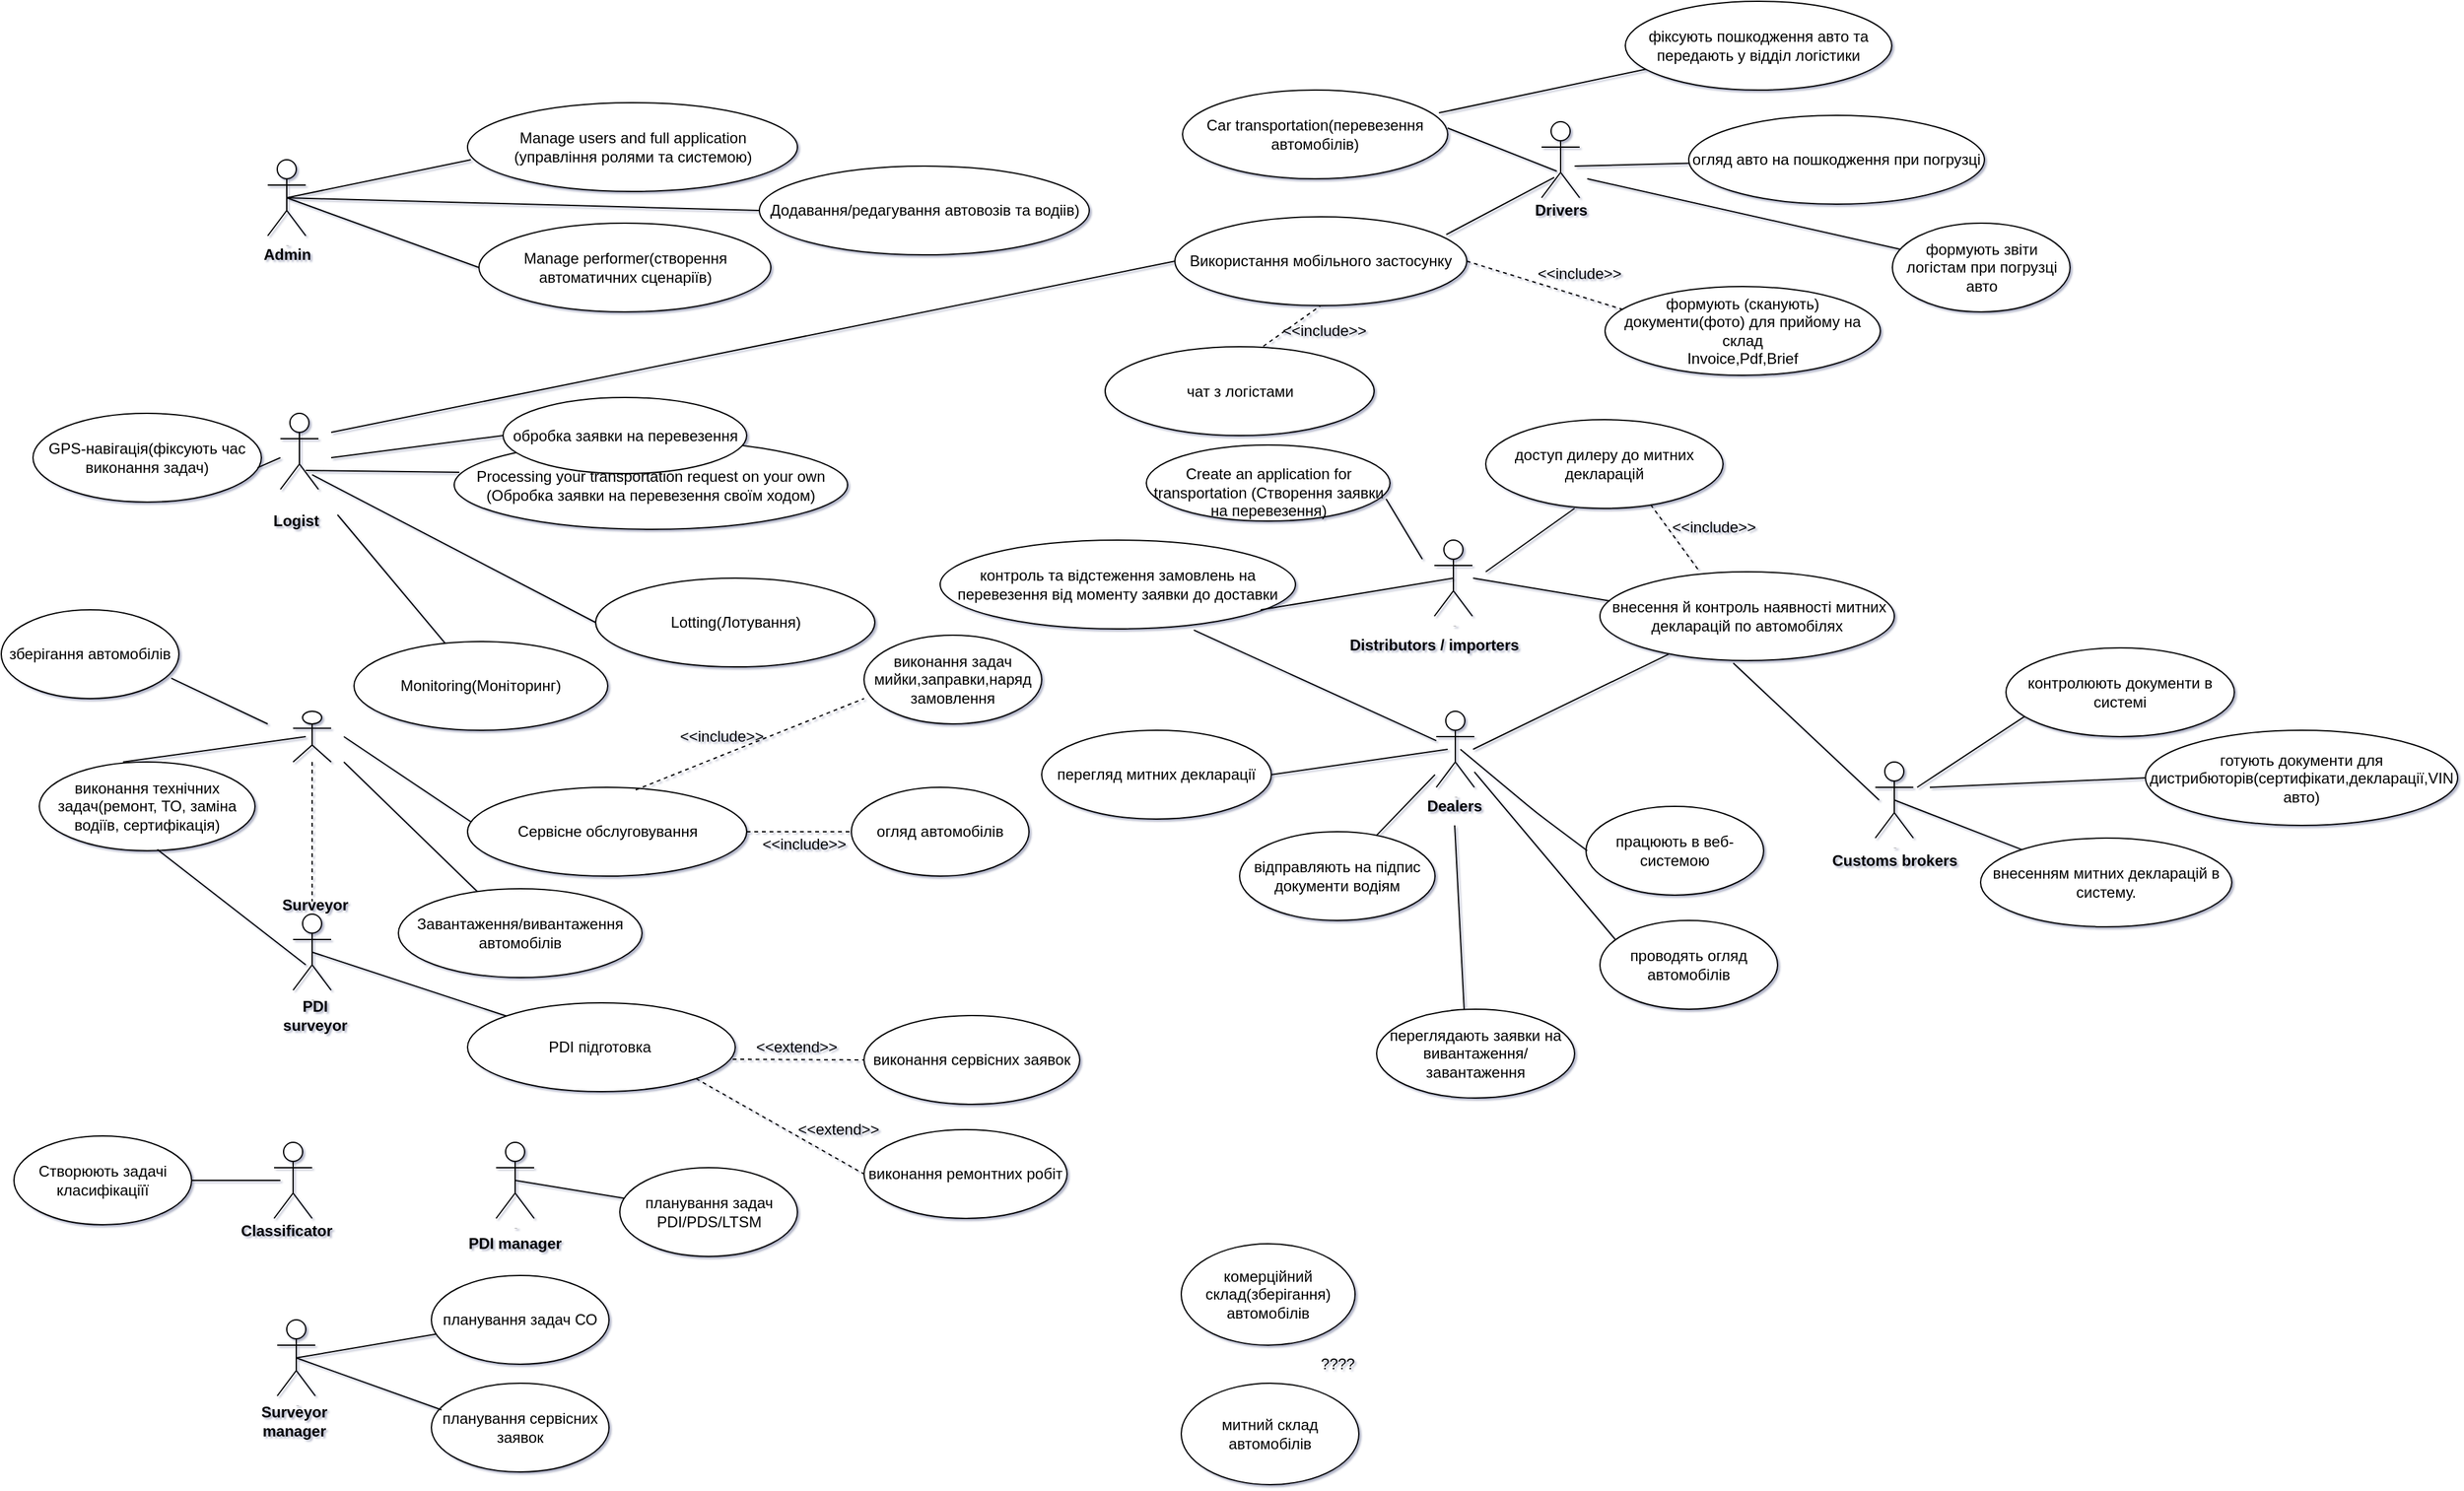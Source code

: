 <mxfile version="10.8.7" type="github"><diagram id="5whcgXVuGCMbvo6mKbPc" name="Page-1"><mxGraphModel dx="2461" dy="1965" grid="1" gridSize="10" guides="1" tooltips="1" connect="1" arrows="1" fold="1" page="1" pageScale="1" pageWidth="827" pageHeight="1169" background="none" math="0" shadow="1"><root><object label="" id="0"><mxCell/></object><mxCell id="1" parent="0"/><mxCell id="Q08epR4prEUGAhR8nIf7-2" value="Actor" style="shape=umlActor;verticalLabelPosition=bottom;labelBackgroundColor=#ffffff;verticalAlign=top;html=1;shadow=0;fontSize=1;" parent="1" vertex="1"><mxGeometry x="-150" y="-135" width="30" height="60" as="geometry"/></mxCell><mxCell id="Q08epR4prEUGAhR8nIf7-33" value="Actor" style="shape=umlActor;verticalLabelPosition=bottom;labelBackgroundColor=#ffffff;verticalAlign=top;html=1;noLabel=1;fontColor=none;fontSize=1;" parent="1" vertex="1"><mxGeometry x="-140" y="65" width="30" height="60" as="geometry"/></mxCell><mxCell id="Q08epR4prEUGAhR8nIf7-10" value="Manage users and full application&lt;br&gt;(управління ролями та системою)&lt;br&gt;" style="ellipse;whiteSpace=wrap;html=1;" parent="1" vertex="1"><mxGeometry x="7.5" y="-180" width="260" height="70" as="geometry"/></mxCell><mxCell id="Q08epR4prEUGAhR8nIf7-16" value="Manage performer(створення автоматичних сценаріїв)" style="ellipse;whiteSpace=wrap;html=1;" parent="1" vertex="1"><mxGeometry x="16.5" y="-85" width="230" height="70" as="geometry"/></mxCell><mxCell id="Q08epR4prEUGAhR8nIf7-21" value="&lt;br&gt;&lt;span&gt;Create an application for transportation (&lt;/span&gt;&lt;span&gt;Створення заявки на перевезення)&lt;/span&gt;&lt;br&gt;" style="ellipse;whiteSpace=wrap;html=1;" parent="1" vertex="1"><mxGeometry x="542.5" y="90" width="192" height="60" as="geometry"/></mxCell><mxCell id="Q08epR4prEUGAhR8nIf7-61" value="Processing your transportation request on your own (&lt;span&gt;Обробка заявки на перевезення своїм ходом)&lt;/span&gt;&lt;br&gt;" style="ellipse;whiteSpace=wrap;html=1;" parent="1" vertex="1"><mxGeometry x="-3" y="86.5" width="310" height="70" as="geometry"/></mxCell><mxCell id="Q08epR4prEUGAhR8nIf7-64" value="Lotting(Лотування)" style="ellipse;whiteSpace=wrap;html=1;" parent="1" vertex="1"><mxGeometry x="108.5" y="195" width="220" height="70" as="geometry"/></mxCell><mxCell id="Q08epR4prEUGAhR8nIf7-65" value="Monitoring(Моніторинг)" style="ellipse;whiteSpace=wrap;html=1;" parent="1" vertex="1"><mxGeometry x="-82" y="245" width="200" height="70" as="geometry"/></mxCell><mxCell id="Q08epR4prEUGAhR8nIf7-73" value="Сервісне обслуговування" style="ellipse;whiteSpace=wrap;html=1;shadow=0;" parent="1" vertex="1"><mxGeometry x="7.5" y="360" width="220" height="70" as="geometry"/></mxCell><mxCell id="Q08epR4prEUGAhR8nIf7-74" value="PDI підготовка&amp;nbsp;" style="ellipse;whiteSpace=wrap;html=1;shadow=0;" parent="1" vertex="1"><mxGeometry x="7.5" y="530" width="211" height="70" as="geometry"/></mxCell><mxCell id="Q08epR4prEUGAhR8nIf7-76" value="Actor" style="shape=umlActor;verticalLabelPosition=bottom;labelBackgroundColor=#ffffff;verticalAlign=top;html=1;shadow=0;fontSize=1;" parent="1" vertex="1"><mxGeometry x="854" y="-165" width="30" height="60" as="geometry"/></mxCell><mxCell id="Q08epR4prEUGAhR8nIf7-78" value="Використання мобільного застосунку" style="ellipse;whiteSpace=wrap;html=1;shadow=0;" parent="1" vertex="1"><mxGeometry x="565" y="-90" width="230" height="70" as="geometry"/></mxCell><mxCell id="Q08epR4prEUGAhR8nIf7-82" value="Admin" style="text;html=1;strokeColor=none;fillColor=none;align=center;verticalAlign=middle;whiteSpace=wrap;rounded=0;shadow=0;fontStyle=1" parent="1" vertex="1"><mxGeometry x="-167.5" y="-70" width="65" height="20" as="geometry"/></mxCell><mxCell id="Q08epR4prEUGAhR8nIf7-84" value="Logist" style="text;html=1;strokeColor=none;fillColor=none;align=center;verticalAlign=middle;whiteSpace=wrap;rounded=0;shadow=0;fontStyle=1" parent="1" vertex="1"><mxGeometry x="-160" y="140" width="65" height="20" as="geometry"/></mxCell><mxCell id="Q08epR4prEUGAhR8nIf7-86" value="Drivers" style="text;html=1;strokeColor=none;fillColor=none;align=center;verticalAlign=middle;whiteSpace=wrap;rounded=0;shadow=0;fontStyle=1" parent="1" vertex="1"><mxGeometry x="836.5" y="-105" width="65" height="20" as="geometry"/></mxCell><mxCell id="Q08epR4prEUGAhR8nIf7-97" value="&lt;br&gt;&lt;span&gt;Surveyor&lt;/span&gt;&lt;br&gt;" style="text;html=1;strokeColor=none;fillColor=none;align=center;verticalAlign=middle;whiteSpace=wrap;rounded=0;shadow=0;fontStyle=1" parent="1" vertex="1"><mxGeometry x="-150" y="430" width="75" height="30" as="geometry"/></mxCell><mxCell id="Q08epR4prEUGAhR8nIf7-99" value="PDI surveyor" style="text;html=1;strokeColor=none;fillColor=none;align=center;verticalAlign=middle;whiteSpace=wrap;rounded=0;shadow=0;fontStyle=1" parent="1" vertex="1"><mxGeometry x="-145" y="530" width="65" height="20" as="geometry"/></mxCell><mxCell id="Q08epR4prEUGAhR8nIf7-102" value="Actor" style="shape=umlActor;verticalLabelPosition=bottom;labelBackgroundColor=#ffffff;verticalAlign=top;html=1;outlineConnect=0;shadow=0;fontSize=1;fontColor=none;" parent="1" vertex="1"><mxGeometry x="769.5" y="165" width="30" height="60" as="geometry"/></mxCell><mxCell id="Q08epR4prEUGAhR8nIf7-103" value="Actor" style="shape=umlActor;verticalLabelPosition=bottom;labelBackgroundColor=#ffffff;verticalAlign=top;html=1;outlineConnect=0;shadow=0;fontSize=1;fontColor=none;" parent="1" vertex="1"><mxGeometry x="1117" y="340" width="30" height="60" as="geometry"/></mxCell><mxCell id="Q08epR4prEUGAhR8nIf7-104" value="&lt;br&gt;&lt;span&gt;Distributors / importers&lt;/span&gt;&lt;br&gt;" style="text;html=1;strokeColor=none;fillColor=none;align=center;verticalAlign=middle;whiteSpace=wrap;rounded=0;shadow=0;fontStyle=1" parent="1" vertex="1"><mxGeometry x="701" y="225" width="137" height="30" as="geometry"/></mxCell><mxCell id="Q08epR4prEUGAhR8nIf7-106" value="&lt;br&gt;&lt;span&gt;Customs brokers&lt;/span&gt;&lt;br&gt;" style="text;html=1;strokeColor=none;fillColor=none;align=center;verticalAlign=middle;whiteSpace=wrap;rounded=0;shadow=0;fontStyle=1" parent="1" vertex="1"><mxGeometry x="1063.5" y="395" width="137" height="30" as="geometry"/></mxCell><mxCell id="Q08epR4prEUGAhR8nIf7-107" value="Actor" style="shape=umlActor;verticalLabelPosition=bottom;labelBackgroundColor=#ffffff;verticalAlign=top;html=1;outlineConnect=0;shadow=0;fontSize=1;fontColor=none;" parent="1" vertex="1"><mxGeometry x="771" y="300" width="30" height="60" as="geometry"/></mxCell><mxCell id="Q08epR4prEUGAhR8nIf7-109" value="Dealers" style="text;html=1;strokeColor=none;fillColor=none;align=center;verticalAlign=middle;whiteSpace=wrap;rounded=0;shadow=0;fontStyle=1" parent="1" vertex="1"><mxGeometry x="717" y="360" width="137" height="30" as="geometry"/></mxCell><mxCell id="Q08epR4prEUGAhR8nIf7-110" value="Додавання/редагування автовозів та водіів)&lt;br&gt;" style="ellipse;whiteSpace=wrap;html=1;" parent="1" vertex="1"><mxGeometry x="237.5" y="-130" width="260" height="70" as="geometry"/></mxCell><mxCell id="phRcH1ESiRIvlaLtqdOY-1" value="&lt;span&gt;контроль та відстеження замовлень на перевезення від моменту заявки до доставки&lt;/span&gt;" style="ellipse;whiteSpace=wrap;html=1;shadow=0;" parent="1" vertex="1"><mxGeometry x="380" y="165" width="280" height="70" as="geometry"/></mxCell><mxCell id="phRcH1ESiRIvlaLtqdOY-2" value="&lt;div dir=&quot;ltr&quot; id=&quot;tw-target-text&quot;&gt;&lt;span tabindex=&quot;0&quot; lang=&quot;en&quot;&gt;Car transportation(перевезення автомобілів)&lt;/span&gt;&lt;/div&gt;" style="ellipse;whiteSpace=wrap;html=1;shadow=0;fontFamily=Helvetica;" parent="1" vertex="1"><mxGeometry x="571" y="-190" width="209" height="70" as="geometry"/></mxCell><mxCell id="phRcH1ESiRIvlaLtqdOY-27" value="" style="endArrow=none;html=1;fontFamily=Helvetica;fontSize=1;fontColor=none;exitX=0.902;exitY=0.786;exitDx=0;exitDy=0;exitPerimeter=0;entryX=0.5;entryY=0.5;entryDx=0;entryDy=0;entryPerimeter=0;" parent="1" source="phRcH1ESiRIvlaLtqdOY-1" target="Q08epR4prEUGAhR8nIf7-102" edge="1"><mxGeometry width="50" height="50" relative="1" as="geometry"><mxPoint x="690" y="220" as="sourcePoint"/><mxPoint x="740" y="170" as="targetPoint"/></mxGeometry></mxCell><mxCell id="phRcH1ESiRIvlaLtqdOY-30" value="" style="endArrow=none;html=1;fontFamily=Helvetica;fontSize=1;fontColor=none;entryX=0.4;entryY=0.65;entryDx=0;entryDy=0;entryPerimeter=0;" parent="1" target="Q08epR4prEUGAhR8nIf7-76" edge="1"><mxGeometry width="50" height="50" relative="1" as="geometry"><mxPoint x="780" y="-160" as="sourcePoint"/><mxPoint x="830" y="-210" as="targetPoint"/></mxGeometry></mxCell><mxCell id="phRcH1ESiRIvlaLtqdOY-32" value="" style="endArrow=none;html=1;fontFamily=Helvetica;fontSize=1;fontColor=none;entryX=0.333;entryY=0.733;entryDx=0;entryDy=0;entryPerimeter=0;exitX=0.93;exitY=0.2;exitDx=0;exitDy=0;exitPerimeter=0;" parent="1" source="Q08epR4prEUGAhR8nIf7-78" target="Q08epR4prEUGAhR8nIf7-76" edge="1"><mxGeometry width="50" height="50" relative="1" as="geometry"><mxPoint x="777" y="-60" as="sourcePoint"/><mxPoint x="827" y="-110" as="targetPoint"/></mxGeometry></mxCell><mxCell id="phRcH1ESiRIvlaLtqdOY-41" value="Actor" style="shape=umlActor;verticalLabelPosition=bottom;labelBackgroundColor=#ffffff;verticalAlign=top;html=1;outlineConnect=0;shadow=0;fontFamily=Helvetica;fontSize=1;fontColor=none;" parent="1" vertex="1"><mxGeometry x="-130" y="460" width="30" height="60" as="geometry"/></mxCell><mxCell id="phRcH1ESiRIvlaLtqdOY-42" value="" style="shape=umlLifeline;participant=umlActor;perimeter=lifelinePerimeter;whiteSpace=wrap;html=1;container=1;collapsible=0;recursiveResize=0;verticalAlign=top;spacingTop=36;labelBackgroundColor=#ffffff;outlineConnect=0;shadow=0;fontFamily=Helvetica;fontSize=1;fontColor=none;" parent="1" vertex="1"><mxGeometry x="-130" y="300" width="30" height="150" as="geometry"/></mxCell><mxCell id="phRcH1ESiRIvlaLtqdOY-49" value="" style="endArrow=none;html=1;fontFamily=Helvetica;fontSize=1;fontColor=none;entryX=0.011;entryY=0.386;entryDx=0;entryDy=0;entryPerimeter=0;" parent="1" target="Q08epR4prEUGAhR8nIf7-73" edge="1"><mxGeometry width="50" height="50" relative="1" as="geometry"><mxPoint x="-90" y="320" as="sourcePoint"/><mxPoint y="430" as="targetPoint"/><Array as="points"/></mxGeometry></mxCell><mxCell id="phRcH1ESiRIvlaLtqdOY-50" value="" style="endArrow=none;dashed=1;html=1;fontFamily=Helvetica;fontSize=1;fontColor=none;entryX=0.5;entryY=1;entryDx=0;entryDy=0;" parent="1" target="Q08epR4prEUGAhR8nIf7-78" edge="1"><mxGeometry width="50" height="50" relative="1" as="geometry"><mxPoint x="620" y="22.5" as="sourcePoint"/><mxPoint x="670" y="-10" as="targetPoint"/></mxGeometry></mxCell><mxCell id="phRcH1ESiRIvlaLtqdOY-51" value="чат з логістами" style="ellipse;html=1;shadow=0;fontFamily=Helvetica;fontSize=12;fontColor=none;" parent="1" vertex="1"><mxGeometry x="510" y="12.5" width="212" height="70" as="geometry"/></mxCell><mxCell id="phRcH1ESiRIvlaLtqdOY-56" value="&amp;lt;&amp;lt;include&amp;gt;&amp;gt;" style="text;html=1;strokeColor=none;fillColor=none;align=center;verticalAlign=middle;whiteSpace=wrap;rounded=0;shadow=0;fontFamily=Helvetica;fontSize=12;fontColor=none;" parent="1" vertex="1"><mxGeometry x="663" y="-10" width="40" height="20" as="geometry"/></mxCell><mxCell id="phRcH1ESiRIvlaLtqdOY-63" value="" style="endArrow=none;html=1;fontFamily=Helvetica;fontSize=12;fontColor=none;exitX=0.5;exitY=0.5;exitDx=0;exitDy=0;exitPerimeter=0;" parent="1" source="phRcH1ESiRIvlaLtqdOY-41" target="Q08epR4prEUGAhR8nIf7-74" edge="1"><mxGeometry width="50" height="50" relative="1" as="geometry"><mxPoint x="-170" y="700" as="sourcePoint"/><mxPoint x="-120" y="650" as="targetPoint"/></mxGeometry></mxCell><mxCell id="phRcH1ESiRIvlaLtqdOY-69" value="" style="endArrow=none;html=1;fontFamily=Helvetica;fontSize=12;fontColor=none;exitX=0.714;exitY=1.014;exitDx=0;exitDy=0;exitPerimeter=0;" parent="1" target="Q08epR4prEUGAhR8nIf7-107" edge="1" source="phRcH1ESiRIvlaLtqdOY-1"><mxGeometry width="50" height="50" relative="1" as="geometry"><mxPoint x="600" y="190" as="sourcePoint"/><mxPoint x="843" y="225" as="targetPoint"/></mxGeometry></mxCell><mxCell id="phRcH1ESiRIvlaLtqdOY-70" value="" style="endArrow=none;html=1;fontFamily=Helvetica;fontSize=12;fontColor=none;entryX=0.01;entryY=0.643;entryDx=0;entryDy=0;entryPerimeter=0;exitX=0.5;exitY=0.5;exitDx=0;exitDy=0;exitPerimeter=0;" parent="1" source="Q08epR4prEUGAhR8nIf7-2" target="Q08epR4prEUGAhR8nIf7-10" edge="1"><mxGeometry width="50" height="50" relative="1" as="geometry"><mxPoint x="-90" y="-105" as="sourcePoint"/><mxPoint x="-40" y="-155" as="targetPoint"/></mxGeometry></mxCell><mxCell id="phRcH1ESiRIvlaLtqdOY-71" value="" style="endArrow=none;html=1;fontFamily=Helvetica;fontSize=12;fontColor=none;entryX=0;entryY=0.5;entryDx=0;entryDy=0;exitX=0.5;exitY=0.5;exitDx=0;exitDy=0;exitPerimeter=0;" parent="1" source="Q08epR4prEUGAhR8nIf7-2" target="Q08epR4prEUGAhR8nIf7-16" edge="1"><mxGeometry width="50" height="50" relative="1" as="geometry"><mxPoint x="-70" y="20" as="sourcePoint"/><mxPoint x="-20" y="-30" as="targetPoint"/></mxGeometry></mxCell><mxCell id="phRcH1ESiRIvlaLtqdOY-72" value="" style="endArrow=none;html=1;fontFamily=Helvetica;fontSize=12;fontColor=none;entryX=0;entryY=0.5;entryDx=0;entryDy=0;exitX=0.5;exitY=0.5;exitDx=0;exitDy=0;exitPerimeter=0;" parent="1" source="Q08epR4prEUGAhR8nIf7-2" target="Q08epR4prEUGAhR8nIf7-110" edge="1"><mxGeometry width="50" height="50" relative="1" as="geometry"><mxPoint x="-22.5" y="-70" as="sourcePoint"/><mxPoint x="27.5" y="-120" as="targetPoint"/></mxGeometry></mxCell><mxCell id="phRcH1ESiRIvlaLtqdOY-73" value="Завантаження/вивантаження автомобілів" style="ellipse;whiteSpace=wrap;html=1;shadow=0;fontFamily=Helvetica;fontSize=12;fontColor=none;" parent="1" vertex="1"><mxGeometry x="-47" y="440" width="192" height="70" as="geometry"/></mxCell><mxCell id="phRcH1ESiRIvlaLtqdOY-74" value="" style="endArrow=none;html=1;fontFamily=Helvetica;fontSize=12;fontColor=none;" parent="1" target="phRcH1ESiRIvlaLtqdOY-73" edge="1"><mxGeometry width="50" height="50" relative="1" as="geometry"><mxPoint x="-90" y="340" as="sourcePoint"/><mxPoint x="90" y="450" as="targetPoint"/></mxGeometry></mxCell><mxCell id="phRcH1ESiRIvlaLtqdOY-75" value="&amp;lt;&amp;lt;extend&amp;gt;&amp;gt;" style="text;html=1;strokeColor=none;fillColor=none;align=center;verticalAlign=middle;whiteSpace=wrap;rounded=0;shadow=0;fontFamily=Helvetica;fontSize=12;fontColor=none;" parent="1" vertex="1"><mxGeometry x="246.5" y="555" width="40" height="20" as="geometry"/></mxCell><mxCell id="phRcH1ESiRIvlaLtqdOY-78" value="" style="endArrow=none;dashed=1;html=1;fontFamily=Helvetica;fontSize=12;fontColor=none;" parent="1" edge="1"><mxGeometry width="50" height="50" relative="1" as="geometry"><mxPoint x="216.5" y="574.5" as="sourcePoint"/><mxPoint x="320" y="575" as="targetPoint"/></mxGeometry></mxCell><mxCell id="phRcH1ESiRIvlaLtqdOY-79" value="виконання сервісних заявок" style="ellipse;whiteSpace=wrap;html=1;shadow=0;fontFamily=Helvetica;fontSize=12;fontColor=none;" parent="1" vertex="1"><mxGeometry x="320" y="540" width="170" height="70" as="geometry"/></mxCell><mxCell id="phRcH1ESiRIvlaLtqdOY-80" value="виконання ремонтних робіт" style="ellipse;whiteSpace=wrap;html=1;shadow=0;fontFamily=Helvetica;fontSize=12;fontColor=none;" parent="1" vertex="1"><mxGeometry x="320" y="630" width="160" height="70" as="geometry"/></mxCell><mxCell id="phRcH1ESiRIvlaLtqdOY-81" value="" style="endArrow=none;dashed=1;html=1;fontFamily=Helvetica;fontSize=12;fontColor=none;entryX=0;entryY=0.5;entryDx=0;entryDy=0;exitX=1;exitY=1;exitDx=0;exitDy=0;" parent="1" source="Q08epR4prEUGAhR8nIf7-74" target="phRcH1ESiRIvlaLtqdOY-80" edge="1"><mxGeometry width="50" height="50" relative="1" as="geometry"><mxPoint x="150" y="720" as="sourcePoint"/><mxPoint x="200" y="670" as="targetPoint"/></mxGeometry></mxCell><mxCell id="phRcH1ESiRIvlaLtqdOY-82" value="&amp;lt;&amp;lt;extend&amp;gt;&amp;gt;" style="text;html=1;strokeColor=none;fillColor=none;align=center;verticalAlign=middle;whiteSpace=wrap;rounded=0;shadow=0;fontFamily=Helvetica;fontSize=12;fontColor=none;" parent="1" vertex="1"><mxGeometry x="280" y="620" width="40" height="20" as="geometry"/></mxCell><mxCell id="phRcH1ESiRIvlaLtqdOY-87" value="" style="endArrow=none;html=1;fontFamily=Helvetica;fontSize=12;fontColor=none;entryX=0.013;entryY=0.357;entryDx=0;entryDy=0;entryPerimeter=0;" parent="1" target="Q08epR4prEUGAhR8nIf7-61" edge="1"><mxGeometry width="50" height="50" relative="1" as="geometry"><mxPoint x="-120" y="110" as="sourcePoint"/><mxPoint x="-30" y="20" as="targetPoint"/></mxGeometry></mxCell><mxCell id="phRcH1ESiRIvlaLtqdOY-88" value="" style="endArrow=none;html=1;fontFamily=Helvetica;fontSize=12;fontColor=none;entryX=0;entryY=0.5;entryDx=0;entryDy=0;exitX=0.833;exitY=0.808;exitDx=0;exitDy=0;exitPerimeter=0;" parent="1" source="Q08epR4prEUGAhR8nIf7-33" target="Q08epR4prEUGAhR8nIf7-64" edge="1"><mxGeometry width="50" height="50" relative="1" as="geometry"><mxPoint x="-50" y="270" as="sourcePoint"/><mxPoint y="220" as="targetPoint"/></mxGeometry></mxCell><mxCell id="phRcH1ESiRIvlaLtqdOY-89" value="" style="endArrow=none;html=1;fontFamily=Helvetica;fontSize=12;fontColor=none;exitX=1;exitY=0.25;exitDx=0;exitDy=0;" parent="1" source="Q08epR4prEUGAhR8nIf7-84" target="Q08epR4prEUGAhR8nIf7-65" edge="1"><mxGeometry width="50" height="50" relative="1" as="geometry"><mxPoint x="-100" y="120" as="sourcePoint"/><mxPoint x="-30" y="220" as="targetPoint"/></mxGeometry></mxCell><mxCell id="phRcH1ESiRIvlaLtqdOY-92" value="&lt;span&gt;&amp;nbsp;внесення й контроль наявності митних декларацій по автомобілях&lt;/span&gt;" style="ellipse;whiteSpace=wrap;html=1;shadow=0;fontFamily=Helvetica;fontSize=12;fontColor=none;" parent="1" vertex="1"><mxGeometry x="900" y="190" width="232" height="70" as="geometry"/></mxCell><mxCell id="phRcH1ESiRIvlaLtqdOY-93" value="" style="endArrow=none;html=1;fontFamily=Helvetica;fontSize=12;fontColor=none;entryX=0.034;entryY=0.329;entryDx=0;entryDy=0;entryPerimeter=0;" parent="1" target="phRcH1ESiRIvlaLtqdOY-92" edge="1"><mxGeometry width="50" height="50" relative="1" as="geometry"><mxPoint x="800" y="195" as="sourcePoint"/><mxPoint x="900" y="210" as="targetPoint"/></mxGeometry></mxCell><mxCell id="phRcH1ESiRIvlaLtqdOY-94" value="" style="endArrow=none;html=1;fontFamily=Helvetica;fontSize=12;fontColor=none;entryX=0.233;entryY=0.929;entryDx=0;entryDy=0;entryPerimeter=0;" parent="1" target="phRcH1ESiRIvlaLtqdOY-92" edge="1"><mxGeometry width="50" height="50" relative="1" as="geometry"><mxPoint x="800" y="330" as="sourcePoint"/><mxPoint x="950" y="310" as="targetPoint"/></mxGeometry></mxCell><mxCell id="phRcH1ESiRIvlaLtqdOY-95" value="" style="endArrow=none;html=1;fontFamily=Helvetica;fontSize=12;fontColor=none;entryX=0.453;entryY=1.029;entryDx=0;entryDy=0;entryPerimeter=0;" parent="1" target="phRcH1ESiRIvlaLtqdOY-92" edge="1"><mxGeometry width="50" height="50" relative="1" as="geometry"><mxPoint x="1120" y="370" as="sourcePoint"/><mxPoint x="970" y="390" as="targetPoint"/></mxGeometry></mxCell><mxCell id="phRcH1ESiRIvlaLtqdOY-96" value="&lt;span&gt;доступ дилеру до митних декларацій&lt;/span&gt;" style="ellipse;whiteSpace=wrap;html=1;shadow=0;fontFamily=Helvetica;fontSize=12;fontColor=none;" parent="1" vertex="1"><mxGeometry x="810" y="70" width="187" height="70" as="geometry"/></mxCell><mxCell id="phRcH1ESiRIvlaLtqdOY-97" value="" style="endArrow=none;html=1;fontFamily=Helvetica;fontSize=12;fontColor=none;" parent="1" edge="1"><mxGeometry width="50" height="50" relative="1" as="geometry"><mxPoint x="810" y="190" as="sourcePoint"/><mxPoint x="880" y="140" as="targetPoint"/></mxGeometry></mxCell><mxCell id="phRcH1ESiRIvlaLtqdOY-98" value="" style="endArrow=none;dashed=1;html=1;fontFamily=Helvetica;fontSize=12;fontColor=none;entryX=0.336;entryY=-0.014;entryDx=0;entryDy=0;entryPerimeter=0;exitX=0.695;exitY=0.957;exitDx=0;exitDy=0;exitPerimeter=0;" parent="1" source="phRcH1ESiRIvlaLtqdOY-96" target="phRcH1ESiRIvlaLtqdOY-92" edge="1"><mxGeometry width="50" height="50" relative="1" as="geometry"><mxPoint x="930" y="190" as="sourcePoint"/><mxPoint x="980" y="140" as="targetPoint"/></mxGeometry></mxCell><mxCell id="phRcH1ESiRIvlaLtqdOY-99" value="&amp;lt;&amp;lt;include&amp;gt;&amp;gt;" style="text;html=1;strokeColor=none;fillColor=none;align=center;verticalAlign=middle;whiteSpace=wrap;rounded=0;shadow=0;fontFamily=Helvetica;fontSize=12;fontColor=none;" parent="1" vertex="1"><mxGeometry x="970" y="145" width="40" height="20" as="geometry"/></mxCell><mxCell id="phRcH1ESiRIvlaLtqdOY-100" value="&lt;span&gt;внесенням митних декларацій в систему.&lt;/span&gt;&lt;br&gt;" style="ellipse;whiteSpace=wrap;html=1;shadow=0;fontFamily=Helvetica;fontSize=12;fontColor=none;" parent="1" vertex="1"><mxGeometry x="1200" y="400" width="198" height="70" as="geometry"/></mxCell><mxCell id="phRcH1ESiRIvlaLtqdOY-101" value="" style="endArrow=none;html=1;fontFamily=Helvetica;fontSize=12;fontColor=none;entryX=0.5;entryY=0.5;entryDx=0;entryDy=0;entryPerimeter=0;" parent="1" source="phRcH1ESiRIvlaLtqdOY-100" target="Q08epR4prEUGAhR8nIf7-103" edge="1"><mxGeometry width="50" height="50" relative="1" as="geometry"><mxPoint x="690" y="520" as="sourcePoint"/><mxPoint x="740" y="470" as="targetPoint"/></mxGeometry></mxCell><mxCell id="phRcH1ESiRIvlaLtqdOY-103" value="&lt;span&gt;перегляд митних декларації&lt;/span&gt;" style="ellipse;whiteSpace=wrap;html=1;shadow=0;fontFamily=Helvetica;fontSize=12;fontColor=none;" parent="1" vertex="1"><mxGeometry x="460" y="315" width="181" height="70" as="geometry"/></mxCell><mxCell id="phRcH1ESiRIvlaLtqdOY-105" value="" style="endArrow=none;html=1;fontFamily=Helvetica;fontSize=12;fontColor=none;exitX=1;exitY=0.5;exitDx=0;exitDy=0;" parent="1" source="phRcH1ESiRIvlaLtqdOY-103" edge="1"><mxGeometry width="50" height="50" relative="1" as="geometry"><mxPoint x="670" y="380" as="sourcePoint"/><mxPoint x="780" y="330" as="targetPoint"/></mxGeometry></mxCell><mxCell id="phRcH1ESiRIvlaLtqdOY-106" value="&lt;span&gt;планування сервісних заявок&lt;/span&gt;" style="ellipse;whiteSpace=wrap;html=1;shadow=0;fontFamily=Helvetica;fontSize=12;fontColor=none;" parent="1" vertex="1"><mxGeometry x="-21" y="830" width="140" height="70" as="geometry"/></mxCell><mxCell id="phRcH1ESiRIvlaLtqdOY-109" value="&lt;span&gt;планування задач PDI/PDS/LTSM&lt;/span&gt;" style="ellipse;whiteSpace=wrap;html=1;shadow=0;fontFamily=Helvetica;fontSize=12;fontColor=none;" parent="1" vertex="1"><mxGeometry x="127.5" y="660" width="140" height="70" as="geometry"/></mxCell><mxCell id="phRcH1ESiRIvlaLtqdOY-110" value="виконання задач мийки,заправки,наряд замовлення" style="ellipse;whiteSpace=wrap;html=1;shadow=0;fontFamily=Helvetica;fontSize=12;fontColor=none;" parent="1" vertex="1"><mxGeometry x="320" y="240" width="140" height="70" as="geometry"/></mxCell><mxCell id="phRcH1ESiRIvlaLtqdOY-111" value="" style="endArrow=none;dashed=1;html=1;fontFamily=Helvetica;fontSize=12;fontColor=none;entryX=0;entryY=0.714;entryDx=0;entryDy=0;entryPerimeter=0;" parent="1" target="phRcH1ESiRIvlaLtqdOY-110" edge="1"><mxGeometry width="50" height="50" relative="1" as="geometry"><mxPoint x="140" y="362" as="sourcePoint"/><mxPoint x="540" y="230" as="targetPoint"/></mxGeometry></mxCell><mxCell id="phRcH1ESiRIvlaLtqdOY-112" value="&amp;lt;&amp;lt;include&amp;gt;&amp;gt;" style="text;html=1;strokeColor=none;fillColor=none;align=center;verticalAlign=middle;whiteSpace=wrap;rounded=0;shadow=0;fontFamily=Helvetica;fontSize=12;fontColor=none;" parent="1" vertex="1"><mxGeometry x="187.5" y="310" width="40" height="20" as="geometry"/></mxCell><mxCell id="phRcH1ESiRIvlaLtqdOY-115" value="виконання технічних задач(&lt;span&gt;ремонт, ТО, заміна водіїв, сертифікація)&lt;/span&gt;" style="ellipse;whiteSpace=wrap;html=1;shadow=0;fontFamily=Helvetica;fontSize=12;fontColor=none;" parent="1" vertex="1"><mxGeometry x="-330" y="340" width="170" height="70" as="geometry"/></mxCell><mxCell id="phRcH1ESiRIvlaLtqdOY-116" value="" style="endArrow=none;html=1;fontFamily=Helvetica;fontSize=12;fontColor=none;exitX=0.388;exitY=0;exitDx=0;exitDy=0;exitPerimeter=0;" parent="1" source="phRcH1ESiRIvlaLtqdOY-115" edge="1"><mxGeometry width="50" height="50" relative="1" as="geometry"><mxPoint x="-260" y="330" as="sourcePoint"/><mxPoint x="-120" y="320" as="targetPoint"/></mxGeometry></mxCell><mxCell id="phRcH1ESiRIvlaLtqdOY-117" value="" style="endArrow=none;html=1;fontFamily=Helvetica;fontSize=12;fontColor=none;exitX=0.547;exitY=0.986;exitDx=0;exitDy=0;exitPerimeter=0;" parent="1" source="phRcH1ESiRIvlaLtqdOY-115" edge="1"><mxGeometry width="50" height="50" relative="1" as="geometry"><mxPoint x="-240" y="490" as="sourcePoint"/><mxPoint x="-120" y="500" as="targetPoint"/></mxGeometry></mxCell><mxCell id="phRcH1ESiRIvlaLtqdOY-118" value="огляд автомобілів" style="ellipse;whiteSpace=wrap;html=1;shadow=0;fontFamily=Helvetica;fontSize=12;fontColor=none;" parent="1" vertex="1"><mxGeometry x="310" y="360" width="140" height="70" as="geometry"/></mxCell><mxCell id="phRcH1ESiRIvlaLtqdOY-121" value="&amp;lt;&amp;lt;include&amp;gt;&amp;gt;" style="text;html=1;strokeColor=none;fillColor=none;align=center;verticalAlign=middle;whiteSpace=wrap;rounded=0;shadow=0;fontFamily=Helvetica;fontSize=12;fontColor=none;" parent="1" vertex="1"><mxGeometry x="236" y="395" width="74" height="20" as="geometry"/></mxCell><mxCell id="phRcH1ESiRIvlaLtqdOY-122" value="" style="endArrow=none;dashed=1;html=1;fontFamily=Helvetica;fontSize=12;fontColor=none;entryX=0;entryY=0.5;entryDx=0;entryDy=0;" parent="1" source="Q08epR4prEUGAhR8nIf7-73" target="phRcH1ESiRIvlaLtqdOY-118" edge="1"><mxGeometry width="50" height="50" relative="1" as="geometry"><mxPoint x="77" y="480" as="sourcePoint"/><mxPoint x="257" y="408" as="targetPoint"/></mxGeometry></mxCell><mxCell id="phRcH1ESiRIvlaLtqdOY-123" value="Actor" style="shape=umlActor;verticalLabelPosition=bottom;labelBackgroundColor=#ffffff;verticalAlign=top;html=1;fontSize=1;" parent="1" vertex="1"><mxGeometry x="-145" y="640" width="30" height="60" as="geometry"/></mxCell><mxCell id="phRcH1ESiRIvlaLtqdOY-124" value="Actor" style="shape=umlActor;verticalLabelPosition=bottom;labelBackgroundColor=#ffffff;verticalAlign=top;html=1;fontSize=1;" parent="1" vertex="1"><mxGeometry x="30" y="640" width="30" height="60" as="geometry"/></mxCell><mxCell id="phRcH1ESiRIvlaLtqdOY-125" value="Actor" style="shape=umlActor;verticalLabelPosition=bottom;labelBackgroundColor=#ffffff;verticalAlign=top;html=1;fontSize=1;" parent="1" vertex="1"><mxGeometry x="-142.5" y="780" width="30" height="60" as="geometry"/></mxCell><mxCell id="phRcH1ESiRIvlaLtqdOY-126" value="Text" style="text;html=1;strokeColor=none;fillColor=none;align=center;verticalAlign=middle;whiteSpace=wrap;rounded=0;fontSize=1;" parent="1" vertex="1"><mxGeometry x="-150" y="700" width="40" height="20" as="geometry"/></mxCell><mxCell id="phRcH1ESiRIvlaLtqdOY-127" value="&lt;b&gt;Classificator&lt;/b&gt;" style="text;html=1;strokeColor=none;fillColor=none;align=center;verticalAlign=middle;whiteSpace=wrap;rounded=0;fontSize=12;" parent="1" vertex="1"><mxGeometry x="-185" y="700" width="100" height="20" as="geometry"/></mxCell><mxCell id="phRcH1ESiRIvlaLtqdOY-128" value="PDI manager" style="text;html=1;strokeColor=none;fillColor=none;align=center;verticalAlign=middle;whiteSpace=wrap;rounded=0;fontSize=12;fontStyle=1" parent="1" vertex="1"><mxGeometry x="-3" y="710" width="96" height="20" as="geometry"/></mxCell><mxCell id="phRcH1ESiRIvlaLtqdOY-129" value="Surveyor manager" style="text;html=1;strokeColor=none;fillColor=none;align=center;verticalAlign=middle;whiteSpace=wrap;rounded=0;fontSize=12;fontStyle=1" parent="1" vertex="1"><mxGeometry x="-173" y="850" width="88" height="20" as="geometry"/></mxCell><mxCell id="phRcH1ESiRIvlaLtqdOY-135" value="планування задач СО" style="ellipse;whiteSpace=wrap;html=1;shadow=0;fontFamily=Helvetica;fontSize=12;fontColor=none;" parent="1" vertex="1"><mxGeometry x="-21" y="745" width="140" height="70" as="geometry"/></mxCell><mxCell id="phRcH1ESiRIvlaLtqdOY-138" value="" style="endArrow=none;html=1;fontFamily=Helvetica;fontSize=12;fontColor=none;exitX=0.5;exitY=0.5;exitDx=0;exitDy=0;exitPerimeter=0;" parent="1" source="phRcH1ESiRIvlaLtqdOY-125" target="phRcH1ESiRIvlaLtqdOY-135" edge="1"><mxGeometry width="50" height="50" relative="1" as="geometry"><mxPoint x="-90" y="840" as="sourcePoint"/><mxPoint x="-40" y="790" as="targetPoint"/></mxGeometry></mxCell><mxCell id="phRcH1ESiRIvlaLtqdOY-139" value="" style="endArrow=none;html=1;fontFamily=Helvetica;fontSize=12;fontColor=none;entryX=0.057;entryY=0.3;entryDx=0;entryDy=0;entryPerimeter=0;exitX=0.5;exitY=0.5;exitDx=0;exitDy=0;exitPerimeter=0;" parent="1" source="phRcH1ESiRIvlaLtqdOY-125" target="phRcH1ESiRIvlaLtqdOY-106" edge="1"><mxGeometry width="50" height="50" relative="1" as="geometry"><mxPoint x="-71" y="880" as="sourcePoint"/><mxPoint x="-21" y="850" as="targetPoint"/></mxGeometry></mxCell><mxCell id="phRcH1ESiRIvlaLtqdOY-140" value="" style="endArrow=none;html=1;fontFamily=Helvetica;fontSize=12;fontColor=none;exitX=0.5;exitY=0.5;exitDx=0;exitDy=0;exitPerimeter=0;" parent="1" source="phRcH1ESiRIvlaLtqdOY-124" target="phRcH1ESiRIvlaLtqdOY-109" edge="1"><mxGeometry width="50" height="50" relative="1" as="geometry"><mxPoint x="77.5" y="720" as="sourcePoint"/><mxPoint x="127.5" y="670" as="targetPoint"/></mxGeometry></mxCell><mxCell id="phRcH1ESiRIvlaLtqdOY-141" value="працюють в веб-системою" style="ellipse;whiteSpace=wrap;html=1;shadow=0;fontFamily=Helvetica;fontSize=12;fontColor=none;" parent="1" vertex="1"><mxGeometry x="889" y="375" width="140" height="70" as="geometry"/></mxCell><mxCell id="phRcH1ESiRIvlaLtqdOY-142" value="" style="endArrow=none;html=1;fontFamily=Helvetica;fontSize=12;fontColor=none;" parent="1" edge="1"><mxGeometry width="50" height="50" relative="1" as="geometry"><mxPoint x="890" y="410" as="sourcePoint"/><mxPoint x="790" y="330" as="targetPoint"/><Array as="points"><mxPoint x="850" y="380"/></Array></mxGeometry></mxCell><mxCell id="phRcH1ESiRIvlaLtqdOY-143" value="проводять огляд автомобілів" style="ellipse;whiteSpace=wrap;html=1;shadow=0;fontFamily=Helvetica;fontSize=12;fontColor=none;" parent="1" vertex="1"><mxGeometry x="900" y="465" width="140" height="70" as="geometry"/></mxCell><mxCell id="phRcH1ESiRIvlaLtqdOY-144" value="" style="endArrow=none;html=1;fontFamily=Helvetica;fontSize=12;fontColor=none;entryX=0.086;entryY=0.214;entryDx=0;entryDy=0;entryPerimeter=0;" parent="1" source="Q08epR4prEUGAhR8nIf7-107" target="phRcH1ESiRIvlaLtqdOY-143" edge="1"><mxGeometry width="50" height="50" relative="1" as="geometry"><mxPoint x="830" y="470" as="sourcePoint"/><mxPoint x="880" y="420" as="targetPoint"/></mxGeometry></mxCell><mxCell id="phRcH1ESiRIvlaLtqdOY-145" value="відправляють на підпис документи водіям" style="ellipse;whiteSpace=wrap;html=1;shadow=0;fontFamily=Helvetica;fontSize=12;fontColor=none;" parent="1" vertex="1"><mxGeometry x="616" y="395" width="154" height="70" as="geometry"/></mxCell><mxCell id="phRcH1ESiRIvlaLtqdOY-146" value="" style="endArrow=none;html=1;fontFamily=Helvetica;fontSize=12;fontColor=none;" parent="1" source="phRcH1ESiRIvlaLtqdOY-145" edge="1"><mxGeometry width="50" height="50" relative="1" as="geometry"><mxPoint x="760" y="440" as="sourcePoint"/><mxPoint x="770" y="350" as="targetPoint"/></mxGeometry></mxCell><mxCell id="phRcH1ESiRIvlaLtqdOY-148" value="формують (сканують) документи(фото) для прийому на склад&lt;br&gt;Invoice,Pdf,Brief&lt;br&gt;" style="ellipse;whiteSpace=wrap;html=1;shadow=0;fontFamily=Helvetica;fontSize=12;fontColor=none;" parent="1" vertex="1"><mxGeometry x="904" y="-35" width="217" height="70" as="geometry"/></mxCell><mxCell id="phRcH1ESiRIvlaLtqdOY-149" value="" style="endArrow=none;dashed=1;html=1;fontFamily=Helvetica;fontSize=12;fontColor=none;entryX=0.063;entryY=0.257;entryDx=0;entryDy=0;entryPerimeter=0;exitX=1;exitY=0.5;exitDx=0;exitDy=0;" parent="1" source="Q08epR4prEUGAhR8nIf7-78" target="phRcH1ESiRIvlaLtqdOY-148" edge="1"><mxGeometry width="50" height="50" relative="1" as="geometry"><mxPoint x="820" y="10" as="sourcePoint"/><mxPoint x="870" y="-40" as="targetPoint"/></mxGeometry></mxCell><mxCell id="phRcH1ESiRIvlaLtqdOY-150" value="&amp;lt;&amp;lt;include&amp;gt;&amp;gt;" style="text;html=1;strokeColor=none;fillColor=none;align=center;verticalAlign=middle;whiteSpace=wrap;rounded=0;shadow=0;fontFamily=Helvetica;fontSize=12;fontColor=none;" parent="1" vertex="1"><mxGeometry x="863.5" y="-55" width="40" height="20" as="geometry"/></mxCell><mxCell id="phRcH1ESiRIvlaLtqdOY-151" value="огляд авто на пошкодження при погрузці" style="ellipse;whiteSpace=wrap;html=1;shadow=0;fontFamily=Helvetica;fontSize=12;fontColor=none;" parent="1" vertex="1"><mxGeometry x="970" y="-170" width="233" height="70" as="geometry"/></mxCell><mxCell id="phRcH1ESiRIvlaLtqdOY-152" value="" style="endArrow=none;html=1;fontFamily=Helvetica;fontSize=12;fontColor=none;" parent="1" target="phRcH1ESiRIvlaLtqdOY-151" edge="1"><mxGeometry width="50" height="50" relative="1" as="geometry"><mxPoint x="880" y="-130" as="sourcePoint"/><mxPoint x="950" y="-230" as="targetPoint"/></mxGeometry></mxCell><mxCell id="phRcH1ESiRIvlaLtqdOY-153" value="формують звіти логістам при погрузці авто" style="ellipse;whiteSpace=wrap;html=1;shadow=0;fontFamily=Helvetica;fontSize=12;fontColor=none;" parent="1" vertex="1"><mxGeometry x="1130.5" y="-85" width="140" height="70" as="geometry"/></mxCell><mxCell id="phRcH1ESiRIvlaLtqdOY-154" value="" style="endArrow=none;html=1;fontFamily=Helvetica;fontSize=12;fontColor=none;" parent="1" target="phRcH1ESiRIvlaLtqdOY-153" edge="1"><mxGeometry width="50" height="50" relative="1" as="geometry"><mxPoint x="890" y="-120" as="sourcePoint"/><mxPoint x="1090" y="-90" as="targetPoint"/></mxGeometry></mxCell><mxCell id="phRcH1ESiRIvlaLtqdOY-155" value="контролюють документи в системі" style="ellipse;whiteSpace=wrap;html=1;shadow=0;fontFamily=Helvetica;fontSize=12;fontColor=none;" parent="1" vertex="1"><mxGeometry x="1220" y="250" width="180" height="70" as="geometry"/></mxCell><mxCell id="phRcH1ESiRIvlaLtqdOY-156" value="" style="endArrow=none;html=1;fontFamily=Helvetica;fontSize=12;fontColor=none;entryX=0.083;entryY=0.771;entryDx=0;entryDy=0;entryPerimeter=0;" parent="1" target="phRcH1ESiRIvlaLtqdOY-155" edge="1"><mxGeometry width="50" height="50" relative="1" as="geometry"><mxPoint x="1150" y="360" as="sourcePoint"/><mxPoint x="1220" y="285" as="targetPoint"/></mxGeometry></mxCell><mxCell id="phRcH1ESiRIvlaLtqdOY-157" value="готують документи для дистрибюторів(сертифікати,декларації,VIN авто)" style="ellipse;whiteSpace=wrap;html=1;shadow=0;fontFamily=Helvetica;fontSize=12;fontColor=none;" parent="1" vertex="1"><mxGeometry x="1330" y="315" width="246" height="75" as="geometry"/></mxCell><mxCell id="phRcH1ESiRIvlaLtqdOY-158" value="" style="endArrow=none;html=1;fontFamily=Helvetica;fontSize=12;fontColor=none;entryX=0;entryY=0.5;entryDx=0;entryDy=0;" parent="1" target="phRcH1ESiRIvlaLtqdOY-157" edge="1"><mxGeometry width="50" height="50" relative="1" as="geometry"><mxPoint x="1160" y="360" as="sourcePoint"/><mxPoint x="1300" y="320" as="targetPoint"/></mxGeometry></mxCell><mxCell id="yQU5rjS5qn2a9MkzIKj_-1" value="GPS-навігація(фіксують час виконання задач)" style="ellipse;whiteSpace=wrap;html=1;shadow=0;fontFamily=Helvetica;fontSize=12;fontColor=none;" parent="1" vertex="1"><mxGeometry x="-335" y="65" width="180" height="70" as="geometry"/></mxCell><mxCell id="yQU5rjS5qn2a9MkzIKj_-2" value="" style="endArrow=none;html=1;fontFamily=Helvetica;fontSize=12;fontColor=none;exitX=0.983;exitY=0.614;exitDx=0;exitDy=0;exitPerimeter=0;" parent="1" source="yQU5rjS5qn2a9MkzIKj_-1" edge="1"><mxGeometry width="50" height="50" relative="1" as="geometry"><mxPoint x="-230" y="170" as="sourcePoint"/><mxPoint x="-140" y="100" as="targetPoint"/></mxGeometry></mxCell><mxCell id="yQU5rjS5qn2a9MkzIKj_-3" value="Створюють задачі класифікаціїї" style="ellipse;whiteSpace=wrap;html=1;shadow=0;fontFamily=Helvetica;fontSize=12;fontColor=none;" parent="1" vertex="1"><mxGeometry x="-350" y="635" width="140" height="70" as="geometry"/></mxCell><mxCell id="yQU5rjS5qn2a9MkzIKj_-4" value="" style="endArrow=none;html=1;fontFamily=Helvetica;fontSize=12;fontColor=none;exitX=1;exitY=0.5;exitDx=0;exitDy=0;" parent="1" source="yQU5rjS5qn2a9MkzIKj_-3" edge="1"><mxGeometry width="50" height="50" relative="1" as="geometry"><mxPoint x="-230" y="630" as="sourcePoint"/><mxPoint x="-140" y="670" as="targetPoint"/></mxGeometry></mxCell><mxCell id="nHdPXuTwWwFc6xcn3nmZ-1" value="фіксують пошкодження авто та передають у відділ логістики" style="ellipse;whiteSpace=wrap;html=1;" parent="1" vertex="1"><mxGeometry x="920" y="-260" width="210" height="70" as="geometry"/></mxCell><mxCell id="nHdPXuTwWwFc6xcn3nmZ-2" value="" style="endArrow=none;html=1;exitX=0.967;exitY=0.257;exitDx=0;exitDy=0;exitPerimeter=0;" parent="1" source="phRcH1ESiRIvlaLtqdOY-2" target="nHdPXuTwWwFc6xcn3nmZ-1" edge="1"><mxGeometry width="50" height="50" relative="1" as="geometry"><mxPoint x="800" y="-240" as="sourcePoint"/><mxPoint x="850" y="-290" as="targetPoint"/></mxGeometry></mxCell><mxCell id="uqE7PagjsA2GaPM_TBdZ-1" value="" style="endArrow=none;html=1;entryX=0;entryY=0.5;entryDx=0;entryDy=0;" edge="1" parent="1" target="Q08epR4prEUGAhR8nIf7-78"><mxGeometry width="50" height="50" relative="1" as="geometry"><mxPoint x="-100" y="80" as="sourcePoint"/><mxPoint x="575.5" y="-120" as="targetPoint"/></mxGeometry></mxCell><mxCell id="uqE7PagjsA2GaPM_TBdZ-3" value="переглядають заявки на вивантаження/завантаження" style="ellipse;whiteSpace=wrap;html=1;" vertex="1" parent="1"><mxGeometry x="724" y="535" width="156" height="70" as="geometry"/></mxCell><mxCell id="uqE7PagjsA2GaPM_TBdZ-4" value="" style="endArrow=none;html=1;entryX=0.5;entryY=1;entryDx=0;entryDy=0;exitX=0.442;exitY=0;exitDx=0;exitDy=0;exitPerimeter=0;" edge="1" parent="1" source="uqE7PagjsA2GaPM_TBdZ-3" target="Q08epR4prEUGAhR8nIf7-109"><mxGeometry width="50" height="50" relative="1" as="geometry"><mxPoint x="790" y="500" as="sourcePoint"/><mxPoint x="840" y="450" as="targetPoint"/></mxGeometry></mxCell><mxCell id="uqE7PagjsA2GaPM_TBdZ-5" value="зберігання автомобілів" style="ellipse;whiteSpace=wrap;html=1;" vertex="1" parent="1"><mxGeometry x="-360" y="220" width="140" height="70" as="geometry"/></mxCell><mxCell id="uqE7PagjsA2GaPM_TBdZ-6" value="" style="endArrow=none;html=1;exitX=0.957;exitY=0.771;exitDx=0;exitDy=0;exitPerimeter=0;" edge="1" parent="1" source="uqE7PagjsA2GaPM_TBdZ-5"><mxGeometry width="50" height="50" relative="1" as="geometry"><mxPoint x="-210" y="310" as="sourcePoint"/><mxPoint x="-150" y="310" as="targetPoint"/></mxGeometry></mxCell><mxCell id="uqE7PagjsA2GaPM_TBdZ-11" value="комерційний склад(зберігання) автомобілів" style="ellipse;whiteSpace=wrap;html=1;" vertex="1" parent="1"><mxGeometry x="570" y="720" width="137" height="80" as="geometry"/></mxCell><mxCell id="uqE7PagjsA2GaPM_TBdZ-12" value="митний склад автомобілів" style="ellipse;whiteSpace=wrap;html=1;" vertex="1" parent="1"><mxGeometry x="570" y="830" width="140" height="80" as="geometry"/></mxCell><mxCell id="uqE7PagjsA2GaPM_TBdZ-13" value="????" style="text;html=1;strokeColor=none;fillColor=none;align=center;verticalAlign=middle;whiteSpace=wrap;rounded=0;" vertex="1" parent="1"><mxGeometry x="625.5" y="792.5" width="135" height="45" as="geometry"/></mxCell><mxCell id="uqE7PagjsA2GaPM_TBdZ-15" value="" style="endArrow=none;html=1;exitX=0.984;exitY=0.708;exitDx=0;exitDy=0;exitPerimeter=0;" edge="1" parent="1" source="Q08epR4prEUGAhR8nIf7-21"><mxGeometry width="50" height="50" relative="1" as="geometry"><mxPoint x="700" y="160" as="sourcePoint"/><mxPoint x="760" y="180" as="targetPoint"/></mxGeometry></mxCell><mxCell id="wraVNvYdUhqVVgJR76FN-2" value="обробка заявки на перевезення&lt;br&gt;" style="ellipse;whiteSpace=wrap;html=1;" vertex="1" parent="1"><mxGeometry x="35.5" y="52.5" width="192" height="60" as="geometry"/></mxCell><mxCell id="wraVNvYdUhqVVgJR76FN-3" value="" style="endArrow=none;html=1;entryX=0;entryY=0.5;entryDx=0;entryDy=0;" edge="1" parent="1" target="wraVNvYdUhqVVgJR76FN-2"><mxGeometry width="50" height="50" relative="1" as="geometry"><mxPoint x="-100" y="100" as="sourcePoint"/><mxPoint x="-10" y="70" as="targetPoint"/></mxGeometry></mxCell></root></mxGraphModel></diagram></mxfile>